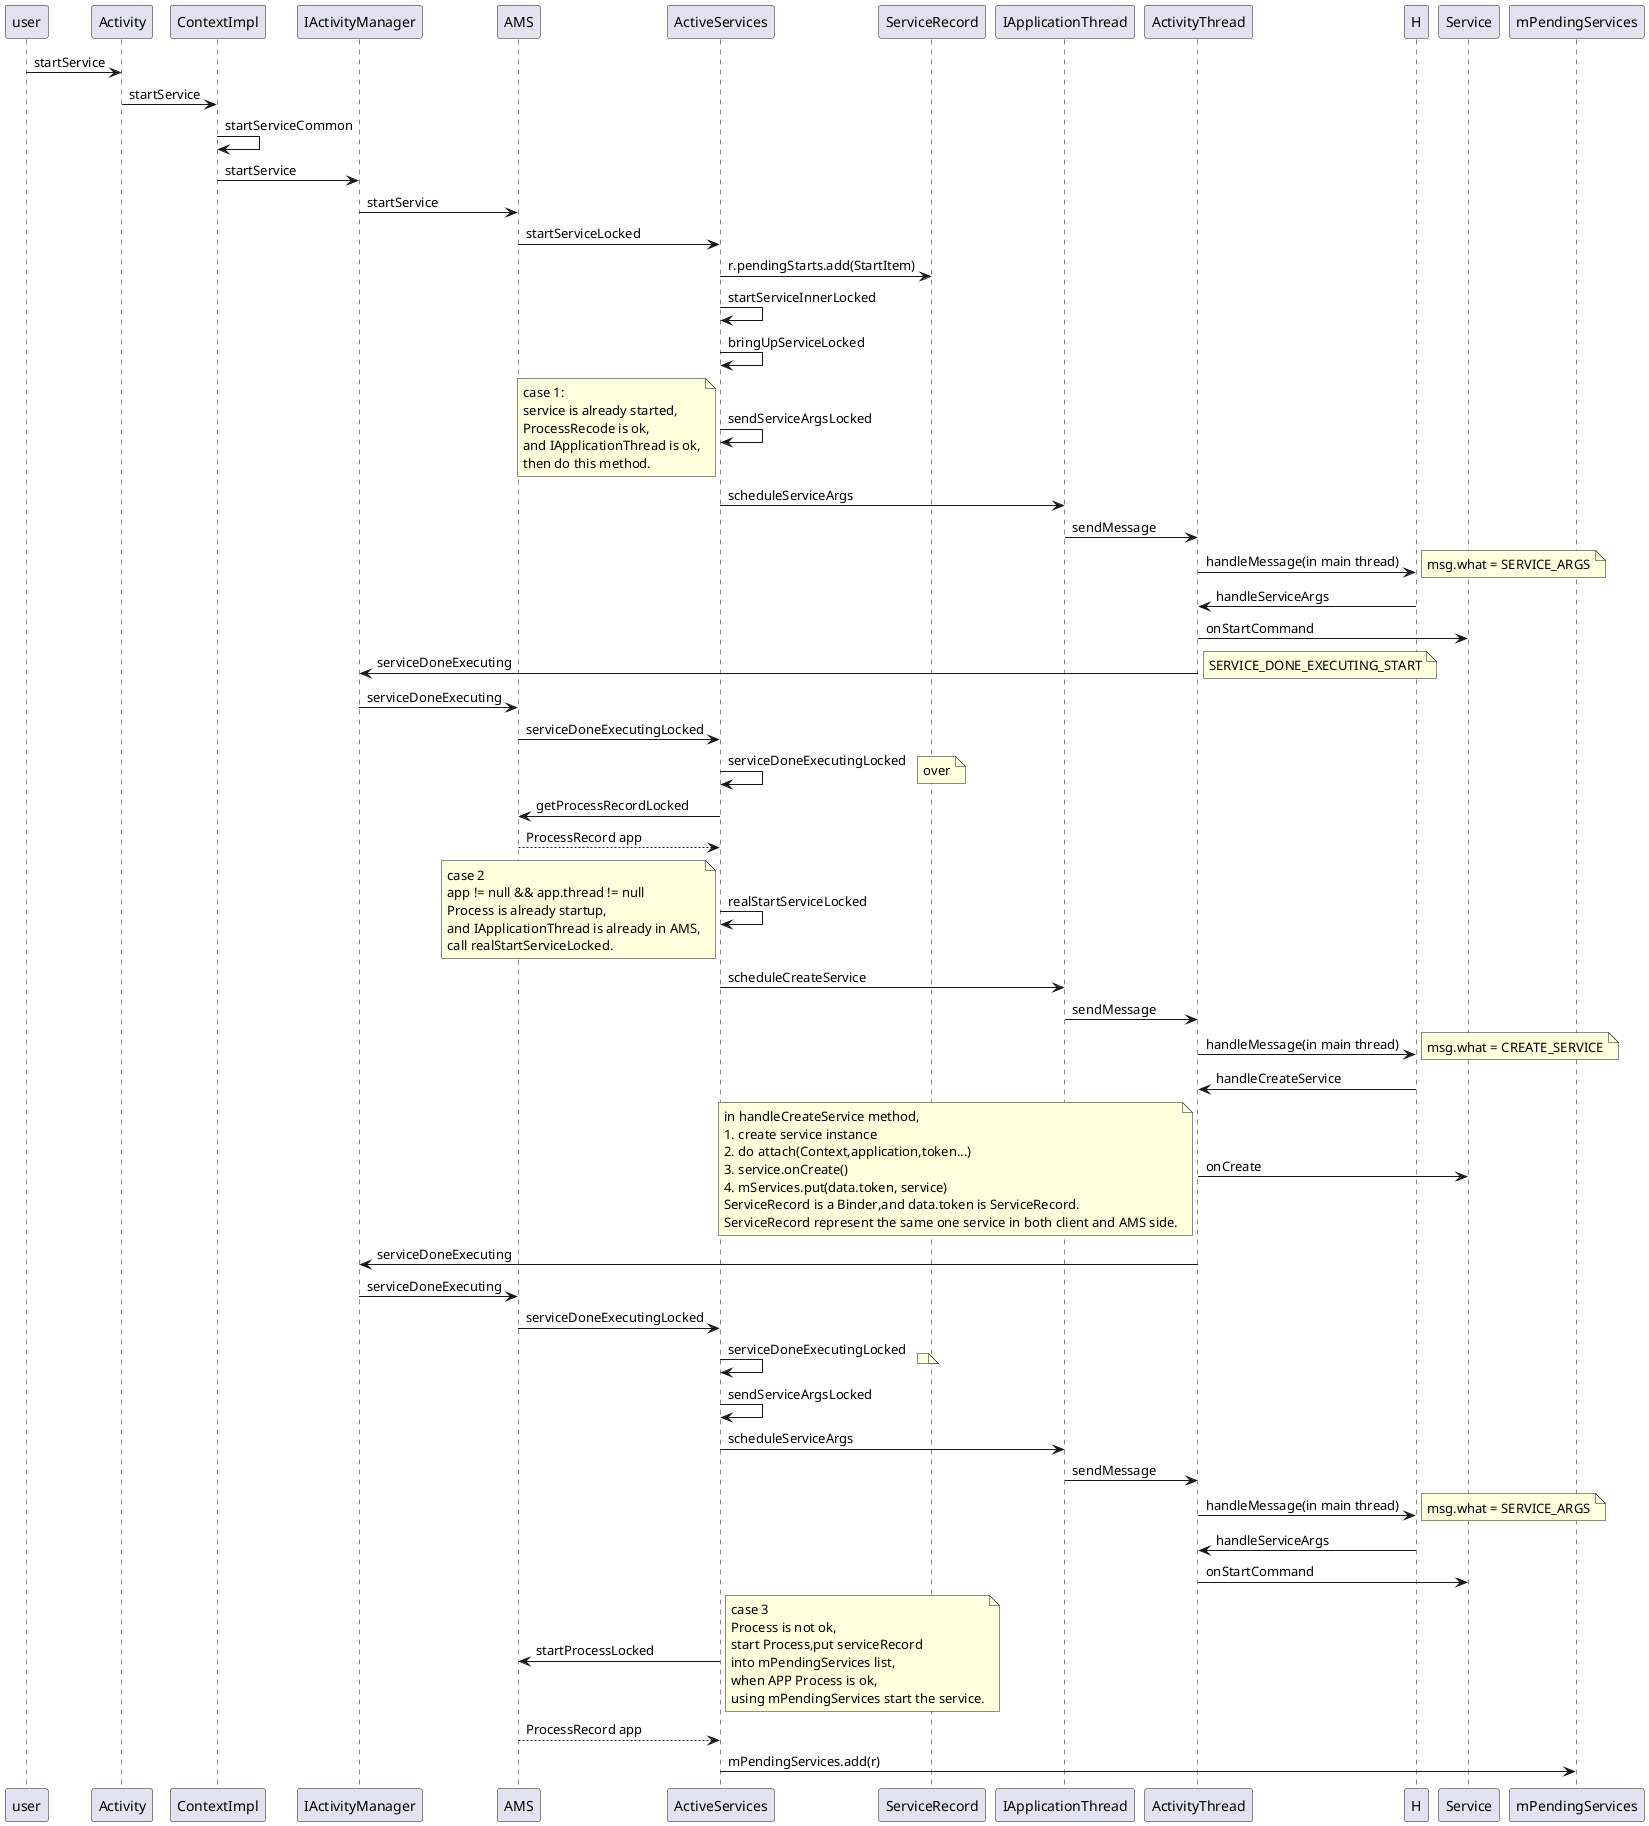 @startuml
user -> Activity: startService
Activity -> ContextImpl: startService
ContextImpl -> ContextImpl: startServiceCommon
ContextImpl -> IActivityManager: startService

IActivityManager -> AMS: startService
AMS -> ActiveServices: startServiceLocked
ActiveServices -> ServiceRecord: r.pendingStarts.add(StartItem)
ActiveServices -> ActiveServices: startServiceInnerLocked
ActiveServices -> ActiveServices: bringUpServiceLocked
'case 1 begin'
ActiveServices -> ActiveServices: sendServiceArgsLocked

note left
case 1:
service is already started,
ProcessRecode is ok,
and IApplicationThread is ok,
then do this method.
end note

ActiveServices -> IApplicationThread: scheduleServiceArgs
IApplicationThread -> ActivityThread: sendMessage
ActivityThread -> H: handleMessage(in main thread)
note right: msg.what = SERVICE_ARGS
H -> ActivityThread: handleServiceArgs
ActivityThread -> Service: onStartCommand
ActivityThread -> IActivityManager: serviceDoneExecuting
note right: SERVICE_DONE_EXECUTING_START
IActivityManager -> AMS: serviceDoneExecuting
AMS -> ActiveServices: serviceDoneExecutingLocked
ActiveServices -> ActiveServices: serviceDoneExecutingLocked
note right: over

'this case over, service started finished and ok.'
'case 1 end'


'case 2 begin'
ActiveServices -> AMS:getProcessRecordLocked
AMS --> ActiveServices: ProcessRecord app
ActiveServices -> ActiveServices: realStartServiceLocked

note left
case 2
app != null && app.thread != null
Process is already startup,
and IApplicationThread is already in AMS,
call realStartServiceLocked.
end note

ActiveServices -> IApplicationThread: scheduleCreateService
IApplicationThread -> ActivityThread: sendMessage
ActivityThread -> H: handleMessage(in main thread)
note right: msg.what = CREATE_SERVICE
H -> ActivityThread: handleCreateService
ActivityThread -> Service: onCreate
note left
in handleCreateService method,
1. create service instance
2. do attach(Context,application,token...)
3. service.onCreate()
4. mServices.put(data.token, service)
ServiceRecord is a Binder,and data.token is ServiceRecord.
ServiceRecord represent the same one service in both client and AMS side.
end note
ActivityThread -> IActivityManager: serviceDoneExecuting
IActivityManager -> AMS: serviceDoneExecuting
AMS -> ActiveServices: serviceDoneExecutingLocked
ActiveServices -> ActiveServices: serviceDoneExecutingLocked
note right:

ActiveServices -> ActiveServices: sendServiceArgsLocked
ActiveServices -> IApplicationThread: scheduleServiceArgs
IApplicationThread -> ActivityThread: sendMessage
ActivityThread -> H: handleMessage(in main thread)
note right: msg.what = SERVICE_ARGS
H -> ActivityThread: handleServiceArgs
ActivityThread -> Service: onStartCommand

'case 2 end'

'case 3 begin'
'startProcessLocked'
'mPendingServices.add(r)'
ActiveServices -> AMS: startProcessLocked
note right
case 3
Process is not ok,
start Process,put serviceRecord
into mPendingServices list,
when APP Process is ok,
using mPendingServices start the service.
end note
AMS --> ActiveServices: ProcessRecord app
ActiveServices -> mPendingServices: mPendingServices.add(r)
'case 3 end'


@enduml